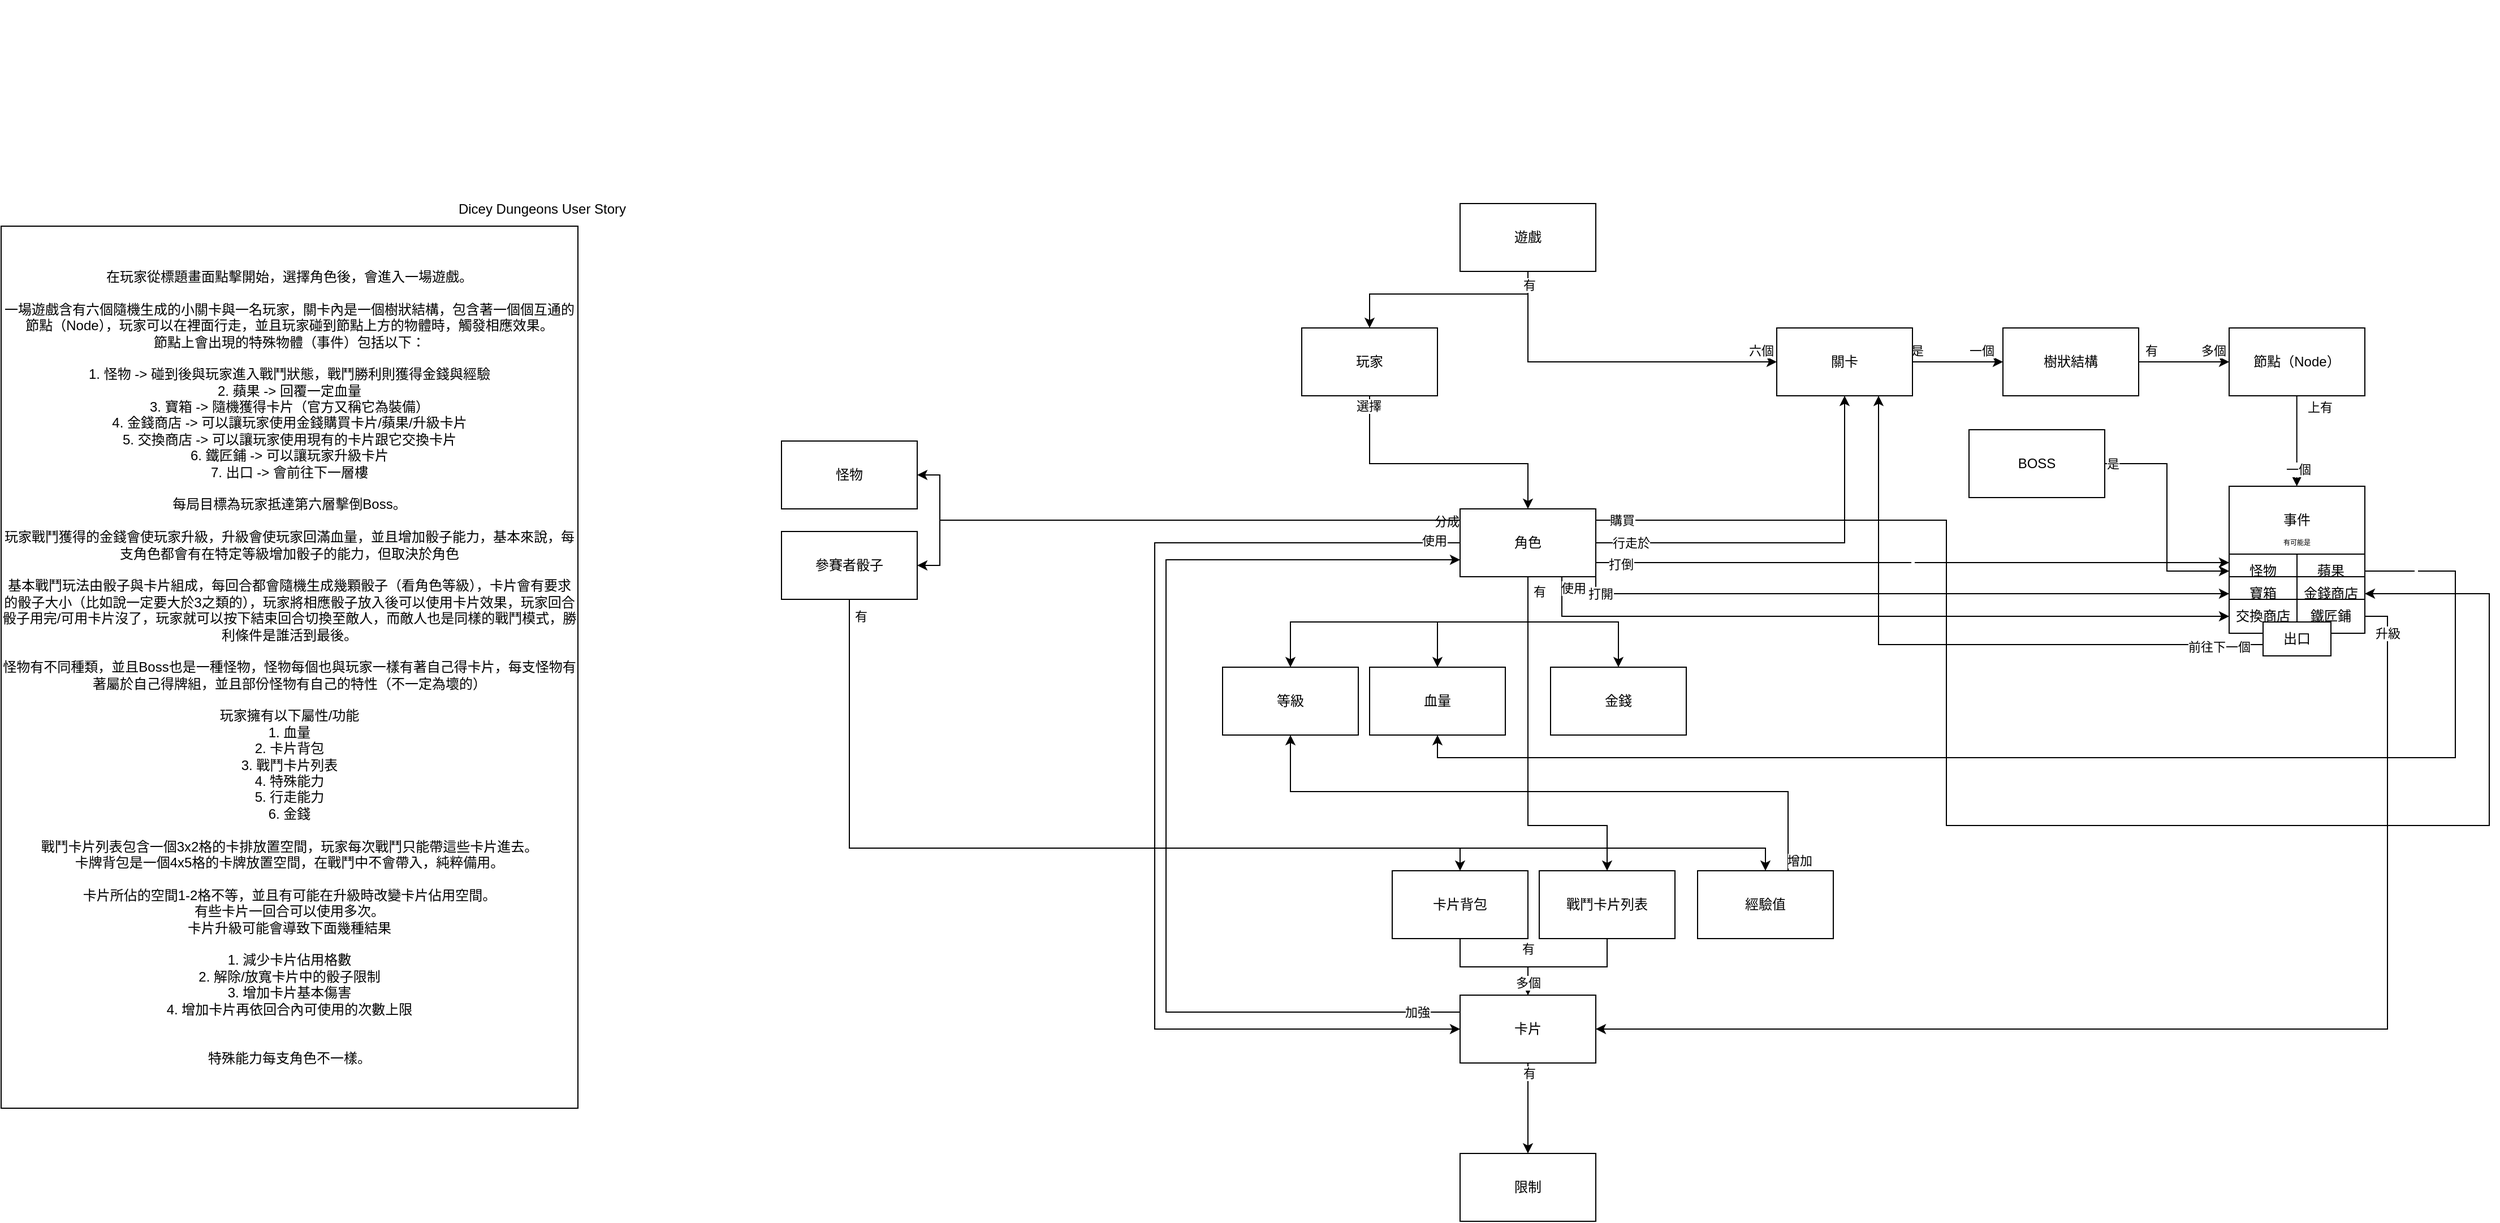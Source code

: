 <mxfile version="24.0.2" type="github">
  <diagram name="Page-1" id="lYpnVUzSc3Qyu4cNX6qX">
    <mxGraphModel dx="3303" dy="2152" grid="1" gridSize="10" guides="1" tooltips="1" connect="1" arrows="1" fold="1" page="1" pageScale="1" pageWidth="850" pageHeight="1100" math="0" shadow="0">
      <root>
        <mxCell id="0" />
        <mxCell id="1" parent="0" />
        <mxCell id="qSZU-KECuRgDc3QVDV8M-1" value="&lt;div&gt;&lt;br&gt;&lt;/div&gt;&lt;div&gt;在玩家從標題畫面點擊開始，選擇角色後，會進入一場遊戲。&lt;br&gt;&lt;/div&gt;&lt;div&gt;&lt;br&gt;&lt;/div&gt;&lt;div&gt;一場遊戲含有六個隨機生成的小關卡與一名玩家，關卡內是一個樹狀結構，包含著一個個互通的節點（Node），玩家可以在裡面行走，並且玩家碰到節點上方的物體時，觸發相應效果。&lt;/div&gt;&lt;div&gt;節點上會出現的特殊物體（事件）包括以下：&lt;/div&gt;&lt;div&gt;&lt;br&gt;&lt;/div&gt;&lt;div&gt;1. 怪物 -&amp;gt; 碰到後與玩家進入戰鬥狀態，戰鬥勝利則獲得金錢與經驗&lt;/div&gt;&lt;div&gt;2. 蘋果 -&amp;gt; 回覆一定血量&lt;/div&gt;&lt;div&gt;3. 寶箱 -&amp;gt; 隨機獲得卡片（官方又稱它為裝備）&lt;/div&gt;&lt;div&gt;4. 金錢商店 -&amp;gt; 可以讓玩家使用金錢購買卡片/蘋果/升級卡片&lt;/div&gt;&lt;div&gt;5. 交換商店 -&amp;gt; 可以讓玩家使用現有的卡片跟它交換卡片&lt;/div&gt;&lt;div&gt;6. 鐵匠鋪 -&amp;gt; 可以讓玩家升級卡片&lt;/div&gt;&lt;div&gt;7. 出口 -&amp;gt; 會前往下一層樓&lt;/div&gt;&lt;div&gt;&lt;br&gt;&lt;/div&gt;&lt;div&gt;每局目標為玩家抵達第六層擊倒Boss。&lt;/div&gt;&lt;div&gt;&lt;br&gt;&lt;/div&gt;&lt;div&gt;玩家戰鬥獲得的金錢會使玩家升級，升級會使玩家回滿血量，並且增加骰子能力，基本來說，每支角色都會有在特定等級增加骰子的能力，但取決於角色&lt;/div&gt;&lt;div&gt;&lt;br&gt;&lt;/div&gt;&lt;div&gt;基本戰鬥玩法由骰子與卡片組成，每回合都會隨機生成幾顆骰子（看角色等級），卡片會有要求的骰子大小（比如說一定要大於3之類的），玩家將相應骰子放入後可以使用卡片效果，玩家回合骰子用完/可用卡片沒了，玩家就可以按下結束回合切換至敵人，而敵人也是同樣的戰鬥模式，勝利條件是誰活到最後。&lt;/div&gt;&lt;div&gt;&lt;br&gt;&lt;/div&gt;&lt;div&gt;怪物有不同種類，並且Boss也是一種怪物，怪物每個也與玩家一樣有著自己得卡片，每支怪物有著屬於自己得牌組，並且部份怪物有自己的特性（不一定為壞的）&lt;/div&gt;&lt;div&gt;&lt;br&gt;&lt;/div&gt;&lt;div&gt;玩家擁有以下屬性/功能&lt;/div&gt;&lt;div&gt;1. 血量&lt;/div&gt;&lt;div&gt;2. 卡片背包&lt;/div&gt;&lt;div&gt;3. 戰鬥卡片列表&lt;/div&gt;&lt;div&gt;4. 特殊能力&lt;/div&gt;&lt;div&gt;5. 行走能力&lt;/div&gt;&lt;div&gt;6. 金錢&lt;br&gt;&lt;/div&gt;&lt;div&gt;&lt;br&gt;&lt;/div&gt;&lt;div&gt;戰鬥卡片列表包含一個3x2格的卡排放置空間，玩家每次戰鬥只能帶這些卡片進去。&lt;/div&gt;&lt;div&gt;卡牌背包是一個4x5格的卡牌放置空間，在戰鬥中不會帶入，純粹備用。&lt;/div&gt;&lt;div&gt;&lt;br&gt;&lt;/div&gt;&lt;div&gt;卡片所佔的空間1-2格不等，並且有可能在升級時改變卡片佔用空間。&lt;/div&gt;&lt;div&gt;有些卡片一回合可以使用多次。&lt;br&gt;&lt;/div&gt;&lt;div&gt;卡片升級可能會導致下面幾種結果&lt;/div&gt;&lt;div&gt;&lt;br&gt;&lt;/div&gt;&lt;div&gt;1. 減少卡片佔用格數&lt;/div&gt;&lt;div&gt;2. 解除/放寬卡片中的骰子限制&lt;/div&gt;&lt;div&gt;3. 增加卡片基本傷害&lt;/div&gt;&lt;div&gt;4. 增加卡片再依回合內可使用的次數上限&lt;/div&gt;&lt;div&gt;&lt;br&gt;&lt;/div&gt;&lt;div&gt;&lt;br&gt;&lt;/div&gt;&lt;div&gt;特殊能力每支角色不一樣。&lt;br&gt;&lt;/div&gt;&lt;div&gt;&lt;br&gt;&lt;/div&gt;" style="whiteSpace=wrap;html=1;" parent="1" vertex="1">
          <mxGeometry x="-1400" y="70" width="510" height="780" as="geometry" />
        </mxCell>
        <mxCell id="qSZU-KECuRgDc3QVDV8M-2" value="&lt;div&gt;Dicey Dungeons User Story&lt;/div&gt;" style="text;html=1;align=center;verticalAlign=middle;resizable=0;points=[];autosize=1;strokeColor=none;fillColor=none;" parent="1" vertex="1">
          <mxGeometry x="-1007.5" y="40" width="170" height="30" as="geometry" />
        </mxCell>
        <mxCell id="Ecn0aRqzuUECFdmPtdt--1" value="&amp;nbsp;" style="text;whiteSpace=wrap;html=1;" vertex="1" parent="1">
          <mxGeometry x="-240" y="-130" width="40" height="40" as="geometry" />
        </mxCell>
        <mxCell id="Ecn0aRqzuUECFdmPtdt--12" style="edgeStyle=orthogonalEdgeStyle;rounded=0;orthogonalLoop=1;jettySize=auto;html=1;entryX=0;entryY=0.5;entryDx=0;entryDy=0;" edge="1" parent="1" source="Ecn0aRqzuUECFdmPtdt--2" target="Ecn0aRqzuUECFdmPtdt--13">
          <mxGeometry relative="1" as="geometry">
            <mxPoint x="10" y="350" as="targetPoint" />
            <Array as="points">
              <mxPoint x="-50" y="190" />
            </Array>
          </mxGeometry>
        </mxCell>
        <mxCell id="Ecn0aRqzuUECFdmPtdt--29" value="六個" style="edgeLabel;html=1;align=center;verticalAlign=middle;resizable=0;points=[];" vertex="1" connectable="0" parent="Ecn0aRqzuUECFdmPtdt--12">
          <mxGeometry x="0.902" y="1" relative="1" as="geometry">
            <mxPoint y="-9" as="offset" />
          </mxGeometry>
        </mxCell>
        <mxCell id="Ecn0aRqzuUECFdmPtdt--111" style="edgeStyle=orthogonalEdgeStyle;rounded=0;orthogonalLoop=1;jettySize=auto;html=1;" edge="1" parent="1" source="Ecn0aRqzuUECFdmPtdt--2" target="Ecn0aRqzuUECFdmPtdt--110">
          <mxGeometry relative="1" as="geometry">
            <Array as="points">
              <mxPoint x="-50" y="130" />
              <mxPoint x="-190" y="130" />
            </Array>
          </mxGeometry>
        </mxCell>
        <mxCell id="Ecn0aRqzuUECFdmPtdt--113" value="有" style="edgeLabel;html=1;align=center;verticalAlign=middle;resizable=0;points=[];" vertex="1" connectable="0" parent="Ecn0aRqzuUECFdmPtdt--111">
          <mxGeometry x="-0.877" y="1" relative="1" as="geometry">
            <mxPoint as="offset" />
          </mxGeometry>
        </mxCell>
        <mxCell id="Ecn0aRqzuUECFdmPtdt--2" value="遊戲" style="whiteSpace=wrap;html=1;" vertex="1" parent="1">
          <mxGeometry x="-110" y="50" width="120" height="60" as="geometry" />
        </mxCell>
        <mxCell id="Ecn0aRqzuUECFdmPtdt--48" value="" style="edgeStyle=orthogonalEdgeStyle;rounded=0;orthogonalLoop=1;jettySize=auto;html=1;" edge="1" parent="1" source="Ecn0aRqzuUECFdmPtdt--3" target="Ecn0aRqzuUECFdmPtdt--47">
          <mxGeometry relative="1" as="geometry" />
        </mxCell>
        <mxCell id="Ecn0aRqzuUECFdmPtdt--49" value="有" style="edgeLabel;html=1;align=center;verticalAlign=middle;resizable=0;points=[];" vertex="1" connectable="0" parent="Ecn0aRqzuUECFdmPtdt--48">
          <mxGeometry x="-0.854" y="1" relative="1" as="geometry">
            <mxPoint x="9" y="1" as="offset" />
          </mxGeometry>
        </mxCell>
        <mxCell id="Ecn0aRqzuUECFdmPtdt--51" style="edgeStyle=orthogonalEdgeStyle;rounded=0;orthogonalLoop=1;jettySize=auto;html=1;" edge="1" parent="1" source="Ecn0aRqzuUECFdmPtdt--3" target="Ecn0aRqzuUECFdmPtdt--50">
          <mxGeometry relative="1" as="geometry" />
        </mxCell>
        <mxCell id="Ecn0aRqzuUECFdmPtdt--53" style="edgeStyle=orthogonalEdgeStyle;rounded=0;orthogonalLoop=1;jettySize=auto;html=1;entryX=0.5;entryY=1;entryDx=0;entryDy=0;" edge="1" parent="1" source="Ecn0aRqzuUECFdmPtdt--3" target="Ecn0aRqzuUECFdmPtdt--13">
          <mxGeometry relative="1" as="geometry" />
        </mxCell>
        <mxCell id="Ecn0aRqzuUECFdmPtdt--54" value="行走於" style="edgeLabel;html=1;align=center;verticalAlign=middle;resizable=0;points=[];" vertex="1" connectable="0" parent="Ecn0aRqzuUECFdmPtdt--53">
          <mxGeometry x="-0.901" y="2" relative="1" as="geometry">
            <mxPoint x="13" y="2" as="offset" />
          </mxGeometry>
        </mxCell>
        <mxCell id="Ecn0aRqzuUECFdmPtdt--57" value="&amp;nbsp;" style="edgeStyle=orthogonalEdgeStyle;rounded=0;orthogonalLoop=1;jettySize=auto;html=1;entryX=0;entryY=0.25;entryDx=0;entryDy=0;" edge="1" parent="1" source="Ecn0aRqzuUECFdmPtdt--3" target="Ecn0aRqzuUECFdmPtdt--36">
          <mxGeometry relative="1" as="geometry">
            <Array as="points">
              <mxPoint x="290" y="368" />
            </Array>
          </mxGeometry>
        </mxCell>
        <mxCell id="Ecn0aRqzuUECFdmPtdt--58" value="打倒" style="edgeLabel;html=1;align=center;verticalAlign=middle;resizable=0;points=[];" vertex="1" connectable="0" parent="Ecn0aRqzuUECFdmPtdt--57">
          <mxGeometry x="-0.921" y="-1" relative="1" as="geometry">
            <mxPoint as="offset" />
          </mxGeometry>
        </mxCell>
        <mxCell id="Ecn0aRqzuUECFdmPtdt--71" style="edgeStyle=orthogonalEdgeStyle;rounded=0;orthogonalLoop=1;jettySize=auto;html=1;entryX=0;entryY=0.5;entryDx=0;entryDy=0;" edge="1" parent="1" source="Ecn0aRqzuUECFdmPtdt--3" target="Ecn0aRqzuUECFdmPtdt--65">
          <mxGeometry relative="1" as="geometry">
            <Array as="points">
              <mxPoint x="-380" y="350" />
              <mxPoint x="-380" y="780" />
            </Array>
          </mxGeometry>
        </mxCell>
        <mxCell id="Ecn0aRqzuUECFdmPtdt--72" value="使用" style="edgeLabel;html=1;align=center;verticalAlign=middle;resizable=0;points=[];" vertex="1" connectable="0" parent="Ecn0aRqzuUECFdmPtdt--71">
          <mxGeometry x="-0.953" y="-2" relative="1" as="geometry">
            <mxPoint as="offset" />
          </mxGeometry>
        </mxCell>
        <mxCell id="Ecn0aRqzuUECFdmPtdt--89" style="edgeStyle=orthogonalEdgeStyle;rounded=0;orthogonalLoop=1;jettySize=auto;html=1;entryX=0.5;entryY=0;entryDx=0;entryDy=0;" edge="1" parent="1" source="Ecn0aRqzuUECFdmPtdt--3" target="Ecn0aRqzuUECFdmPtdt--88">
          <mxGeometry relative="1" as="geometry">
            <Array as="points">
              <mxPoint x="-50" y="420" />
              <mxPoint x="-260" y="420" />
            </Array>
          </mxGeometry>
        </mxCell>
        <mxCell id="Ecn0aRqzuUECFdmPtdt--93" style="edgeStyle=orthogonalEdgeStyle;rounded=0;orthogonalLoop=1;jettySize=auto;html=1;exitX=1;exitY=1;exitDx=0;exitDy=0;" edge="1" parent="1" source="Ecn0aRqzuUECFdmPtdt--3" target="Ecn0aRqzuUECFdmPtdt--38">
          <mxGeometry relative="1" as="geometry">
            <Array as="points">
              <mxPoint x="10" y="395" />
            </Array>
          </mxGeometry>
        </mxCell>
        <mxCell id="Ecn0aRqzuUECFdmPtdt--94" value="打開" style="edgeLabel;html=1;align=center;verticalAlign=middle;resizable=0;points=[];" vertex="1" connectable="0" parent="Ecn0aRqzuUECFdmPtdt--93">
          <mxGeometry x="-0.934" relative="1" as="geometry">
            <mxPoint as="offset" />
          </mxGeometry>
        </mxCell>
        <mxCell id="Ecn0aRqzuUECFdmPtdt--101" style="edgeStyle=orthogonalEdgeStyle;rounded=0;orthogonalLoop=1;jettySize=auto;html=1;exitX=0.75;exitY=1;exitDx=0;exitDy=0;entryX=0;entryY=0.5;entryDx=0;entryDy=0;" edge="1" parent="1" source="Ecn0aRqzuUECFdmPtdt--3" target="Ecn0aRqzuUECFdmPtdt--41">
          <mxGeometry relative="1" as="geometry">
            <Array as="points">
              <mxPoint x="-20" y="415" />
            </Array>
          </mxGeometry>
        </mxCell>
        <mxCell id="Ecn0aRqzuUECFdmPtdt--102" value="使用" style="edgeLabel;html=1;align=center;verticalAlign=middle;resizable=0;points=[];" vertex="1" connectable="0" parent="Ecn0aRqzuUECFdmPtdt--101">
          <mxGeometry x="-0.94" y="-3" relative="1" as="geometry">
            <mxPoint x="13" y="-9" as="offset" />
          </mxGeometry>
        </mxCell>
        <mxCell id="Ecn0aRqzuUECFdmPtdt--103" style="edgeStyle=orthogonalEdgeStyle;rounded=0;orthogonalLoop=1;jettySize=auto;html=1;exitX=1;exitY=0.25;exitDx=0;exitDy=0;entryX=1;entryY=0.5;entryDx=0;entryDy=0;" edge="1" parent="1" source="Ecn0aRqzuUECFdmPtdt--3" target="Ecn0aRqzuUECFdmPtdt--39">
          <mxGeometry relative="1" as="geometry">
            <Array as="points">
              <mxPoint x="10" y="330" />
              <mxPoint x="320" y="330" />
              <mxPoint x="320" y="600" />
              <mxPoint x="800" y="600" />
              <mxPoint x="800" y="395" />
            </Array>
          </mxGeometry>
        </mxCell>
        <mxCell id="Ecn0aRqzuUECFdmPtdt--104" value="購買" style="edgeLabel;html=1;align=center;verticalAlign=middle;resizable=0;points=[];" vertex="1" connectable="0" parent="Ecn0aRqzuUECFdmPtdt--103">
          <mxGeometry x="-0.96" relative="1" as="geometry">
            <mxPoint as="offset" />
          </mxGeometry>
        </mxCell>
        <mxCell id="Ecn0aRqzuUECFdmPtdt--120" style="edgeStyle=orthogonalEdgeStyle;rounded=0;orthogonalLoop=1;jettySize=auto;html=1;exitX=0;exitY=0.25;exitDx=0;exitDy=0;entryX=1;entryY=0.5;entryDx=0;entryDy=0;" edge="1" parent="1" source="Ecn0aRqzuUECFdmPtdt--3" target="Ecn0aRqzuUECFdmPtdt--121">
          <mxGeometry relative="1" as="geometry">
            <mxPoint x="-553.548" y="335.032" as="targetPoint" />
            <Array as="points">
              <mxPoint x="-110" y="330" />
              <mxPoint x="-570" y="330" />
              <mxPoint x="-570" y="290" />
            </Array>
          </mxGeometry>
        </mxCell>
        <mxCell id="Ecn0aRqzuUECFdmPtdt--123" value="分成" style="edgeLabel;html=1;align=center;verticalAlign=middle;resizable=0;points=[];" vertex="1" connectable="0" parent="Ecn0aRqzuUECFdmPtdt--120">
          <mxGeometry x="-0.934" y="1" relative="1" as="geometry">
            <mxPoint as="offset" />
          </mxGeometry>
        </mxCell>
        <mxCell id="Ecn0aRqzuUECFdmPtdt--126" style="edgeStyle=orthogonalEdgeStyle;rounded=0;orthogonalLoop=1;jettySize=auto;html=1;exitX=0;exitY=0.25;exitDx=0;exitDy=0;" edge="1" parent="1" source="Ecn0aRqzuUECFdmPtdt--3" target="Ecn0aRqzuUECFdmPtdt--124">
          <mxGeometry relative="1" as="geometry">
            <Array as="points">
              <mxPoint x="-110" y="330" />
              <mxPoint x="-570" y="330" />
              <mxPoint x="-570" y="370" />
            </Array>
          </mxGeometry>
        </mxCell>
        <mxCell id="Ecn0aRqzuUECFdmPtdt--131" style="edgeStyle=orthogonalEdgeStyle;rounded=0;orthogonalLoop=1;jettySize=auto;html=1;" edge="1" parent="1" source="Ecn0aRqzuUECFdmPtdt--3" target="Ecn0aRqzuUECFdmPtdt--64">
          <mxGeometry relative="1" as="geometry">
            <Array as="points">
              <mxPoint x="-50" y="600" />
              <mxPoint x="20" y="600" />
            </Array>
          </mxGeometry>
        </mxCell>
        <mxCell id="Ecn0aRqzuUECFdmPtdt--3" value="角色" style="whiteSpace=wrap;html=1;" vertex="1" parent="1">
          <mxGeometry x="-110" y="320" width="120" height="60" as="geometry" />
        </mxCell>
        <mxCell id="Ecn0aRqzuUECFdmPtdt--17" value="" style="edgeStyle=orthogonalEdgeStyle;rounded=0;orthogonalLoop=1;jettySize=auto;html=1;" edge="1" parent="1" source="Ecn0aRqzuUECFdmPtdt--13" target="Ecn0aRqzuUECFdmPtdt--16">
          <mxGeometry relative="1" as="geometry" />
        </mxCell>
        <mxCell id="Ecn0aRqzuUECFdmPtdt--18" value="是" style="edgeLabel;html=1;align=center;verticalAlign=middle;resizable=0;points=[];" vertex="1" connectable="0" parent="Ecn0aRqzuUECFdmPtdt--17">
          <mxGeometry x="-0.906" y="1" relative="1" as="geometry">
            <mxPoint y="-9" as="offset" />
          </mxGeometry>
        </mxCell>
        <mxCell id="Ecn0aRqzuUECFdmPtdt--30" value="一個" style="edgeLabel;html=1;align=center;verticalAlign=middle;resizable=0;points=[];" vertex="1" connectable="0" parent="Ecn0aRqzuUECFdmPtdt--17">
          <mxGeometry x="0.759" relative="1" as="geometry">
            <mxPoint x="-10" y="-10" as="offset" />
          </mxGeometry>
        </mxCell>
        <mxCell id="Ecn0aRqzuUECFdmPtdt--13" value="關卡" style="rounded=0;whiteSpace=wrap;html=1;" vertex="1" parent="1">
          <mxGeometry x="170" y="160" width="120" height="60" as="geometry" />
        </mxCell>
        <mxCell id="Ecn0aRqzuUECFdmPtdt--23" value="" style="edgeStyle=orthogonalEdgeStyle;rounded=0;orthogonalLoop=1;jettySize=auto;html=1;" edge="1" parent="1" source="Ecn0aRqzuUECFdmPtdt--16" target="Ecn0aRqzuUECFdmPtdt--22">
          <mxGeometry relative="1" as="geometry" />
        </mxCell>
        <mxCell id="Ecn0aRqzuUECFdmPtdt--26" value="有" style="edgeLabel;html=1;align=center;verticalAlign=middle;resizable=0;points=[];" vertex="1" connectable="0" parent="Ecn0aRqzuUECFdmPtdt--23">
          <mxGeometry x="-0.725" relative="1" as="geometry">
            <mxPoint y="-10" as="offset" />
          </mxGeometry>
        </mxCell>
        <mxCell id="Ecn0aRqzuUECFdmPtdt--28" value="多個" style="edgeLabel;html=1;align=center;verticalAlign=middle;resizable=0;points=[];" vertex="1" connectable="0" parent="Ecn0aRqzuUECFdmPtdt--23">
          <mxGeometry x="0.642" y="2" relative="1" as="geometry">
            <mxPoint y="-8" as="offset" />
          </mxGeometry>
        </mxCell>
        <mxCell id="Ecn0aRqzuUECFdmPtdt--16" value="樹狀結構" style="rounded=0;whiteSpace=wrap;html=1;" vertex="1" parent="1">
          <mxGeometry x="370" y="160" width="120" height="60" as="geometry" />
        </mxCell>
        <mxCell id="Ecn0aRqzuUECFdmPtdt--19" value="&amp;nbsp;" style="text;whiteSpace=wrap;html=1;" vertex="1" parent="1">
          <mxGeometry x="-380" y="260" width="40" height="40" as="geometry" />
        </mxCell>
        <mxCell id="Ecn0aRqzuUECFdmPtdt--33" value="" style="edgeStyle=orthogonalEdgeStyle;rounded=0;orthogonalLoop=1;jettySize=auto;html=1;" edge="1" parent="1">
          <mxGeometry relative="1" as="geometry">
            <mxPoint x="629.83" y="220" as="sourcePoint" />
            <mxPoint x="629.83" y="300" as="targetPoint" />
          </mxGeometry>
        </mxCell>
        <mxCell id="Ecn0aRqzuUECFdmPtdt--34" value="上有" style="edgeLabel;html=1;align=center;verticalAlign=middle;resizable=0;points=[];" vertex="1" connectable="0" parent="Ecn0aRqzuUECFdmPtdt--33">
          <mxGeometry x="-0.858" relative="1" as="geometry">
            <mxPoint x="20" y="4" as="offset" />
          </mxGeometry>
        </mxCell>
        <mxCell id="Ecn0aRqzuUECFdmPtdt--35" value="一個" style="edgeLabel;html=1;align=center;verticalAlign=middle;resizable=0;points=[];" vertex="1" connectable="0" parent="Ecn0aRqzuUECFdmPtdt--33">
          <mxGeometry x="0.608" y="1" relative="1" as="geometry">
            <mxPoint as="offset" />
          </mxGeometry>
        </mxCell>
        <mxCell id="Ecn0aRqzuUECFdmPtdt--22" value="節點（Node）" style="whiteSpace=wrap;html=1;rounded=0;" vertex="1" parent="1">
          <mxGeometry x="570" y="160" width="120" height="60" as="geometry" />
        </mxCell>
        <mxCell id="Ecn0aRqzuUECFdmPtdt--27" value="&amp;nbsp;" style="text;whiteSpace=wrap;html=1;" vertex="1" parent="1">
          <mxGeometry x="210" width="40" height="40" as="geometry" />
        </mxCell>
        <mxCell id="Ecn0aRqzuUECFdmPtdt--31" value="&amp;nbsp;" style="text;whiteSpace=wrap;html=1;" vertex="1" parent="1">
          <mxGeometry x="20" y="80" width="40" height="40" as="geometry" />
        </mxCell>
        <mxCell id="Ecn0aRqzuUECFdmPtdt--32" value="事件" style="whiteSpace=wrap;html=1;rounded=0;" vertex="1" parent="1">
          <mxGeometry x="570" y="300" width="120" height="60" as="geometry" />
        </mxCell>
        <mxCell id="Ecn0aRqzuUECFdmPtdt--36" value="怪物" style="whiteSpace=wrap;html=1;" vertex="1" parent="1">
          <mxGeometry x="570" y="360" width="60" height="30" as="geometry" />
        </mxCell>
        <mxCell id="Ecn0aRqzuUECFdmPtdt--85" style="edgeStyle=orthogonalEdgeStyle;rounded=0;orthogonalLoop=1;jettySize=auto;html=1;entryX=0.5;entryY=1;entryDx=0;entryDy=0;" edge="1" parent="1" source="Ecn0aRqzuUECFdmPtdt--37" target="Ecn0aRqzuUECFdmPtdt--47">
          <mxGeometry relative="1" as="geometry">
            <Array as="points">
              <mxPoint x="770" y="375" />
              <mxPoint x="770" y="540" />
              <mxPoint x="-130" y="540" />
            </Array>
          </mxGeometry>
        </mxCell>
        <mxCell id="Ecn0aRqzuUECFdmPtdt--86" value="&amp;nbsp;" style="edgeLabel;html=1;align=center;verticalAlign=middle;resizable=0;points=[];" vertex="1" connectable="0" parent="Ecn0aRqzuUECFdmPtdt--85">
          <mxGeometry x="-0.923" y="-1" relative="1" as="geometry">
            <mxPoint as="offset" />
          </mxGeometry>
        </mxCell>
        <mxCell id="Ecn0aRqzuUECFdmPtdt--37" value="蘋果" style="whiteSpace=wrap;html=1;" vertex="1" parent="1">
          <mxGeometry x="630" y="360" width="60" height="30" as="geometry" />
        </mxCell>
        <mxCell id="Ecn0aRqzuUECFdmPtdt--38" value="寶箱" style="whiteSpace=wrap;html=1;" vertex="1" parent="1">
          <mxGeometry x="570" y="380" width="60" height="30" as="geometry" />
        </mxCell>
        <mxCell id="Ecn0aRqzuUECFdmPtdt--39" value="金錢商店" style="whiteSpace=wrap;html=1;" vertex="1" parent="1">
          <mxGeometry x="630" y="380" width="60" height="30" as="geometry" />
        </mxCell>
        <mxCell id="Ecn0aRqzuUECFdmPtdt--40" value="&amp;nbsp;" style="text;whiteSpace=wrap;html=1;" vertex="1" parent="1">
          <mxGeometry x="320" y="280" width="40" height="40" as="geometry" />
        </mxCell>
        <mxCell id="Ecn0aRqzuUECFdmPtdt--41" value="交換商店" style="whiteSpace=wrap;html=1;" vertex="1" parent="1">
          <mxGeometry x="570" y="400" width="60" height="30" as="geometry" />
        </mxCell>
        <mxCell id="Ecn0aRqzuUECFdmPtdt--42" value="鐵匠鋪" style="whiteSpace=wrap;html=1;" vertex="1" parent="1">
          <mxGeometry x="630" y="400" width="60" height="30" as="geometry" />
        </mxCell>
        <mxCell id="Ecn0aRqzuUECFdmPtdt--79" style="edgeStyle=orthogonalEdgeStyle;rounded=0;orthogonalLoop=1;jettySize=auto;html=1;entryX=0.75;entryY=1;entryDx=0;entryDy=0;" edge="1" parent="1" source="Ecn0aRqzuUECFdmPtdt--43" target="Ecn0aRqzuUECFdmPtdt--13">
          <mxGeometry relative="1" as="geometry">
            <Array as="points">
              <mxPoint x="260" y="440" />
            </Array>
          </mxGeometry>
        </mxCell>
        <mxCell id="Ecn0aRqzuUECFdmPtdt--80" value="前往下一個" style="edgeLabel;html=1;align=center;verticalAlign=middle;resizable=0;points=[];" vertex="1" connectable="0" parent="Ecn0aRqzuUECFdmPtdt--79">
          <mxGeometry x="-0.859" y="2" relative="1" as="geometry">
            <mxPoint as="offset" />
          </mxGeometry>
        </mxCell>
        <mxCell id="Ecn0aRqzuUECFdmPtdt--43" value="出口" style="whiteSpace=wrap;html=1;" vertex="1" parent="1">
          <mxGeometry x="600" y="420" width="60" height="30" as="geometry" />
        </mxCell>
        <mxCell id="Ecn0aRqzuUECFdmPtdt--44" value="有可能是" style="text;html=1;align=center;verticalAlign=middle;whiteSpace=wrap;rounded=0;fontSize=6;" vertex="1" parent="1">
          <mxGeometry x="605" y="340" width="50" height="20" as="geometry" />
        </mxCell>
        <mxCell id="Ecn0aRqzuUECFdmPtdt--45" value="&amp;nbsp;" style="text;whiteSpace=wrap;html=1;" vertex="1" parent="1">
          <mxGeometry x="-760" y="20" width="40" height="40" as="geometry" />
        </mxCell>
        <mxCell id="Ecn0aRqzuUECFdmPtdt--46" value="&amp;nbsp;" style="text;whiteSpace=wrap;html=1;" vertex="1" parent="1">
          <mxGeometry x="-260" y="210" width="40" height="40" as="geometry" />
        </mxCell>
        <mxCell id="Ecn0aRqzuUECFdmPtdt--47" value="血量" style="whiteSpace=wrap;html=1;" vertex="1" parent="1">
          <mxGeometry x="-190" y="460" width="120" height="60" as="geometry" />
        </mxCell>
        <mxCell id="Ecn0aRqzuUECFdmPtdt--50" value="金錢" style="whiteSpace=wrap;html=1;" vertex="1" parent="1">
          <mxGeometry x="-30" y="460" width="120" height="60" as="geometry" />
        </mxCell>
        <mxCell id="Ecn0aRqzuUECFdmPtdt--90" style="edgeStyle=orthogonalEdgeStyle;rounded=0;orthogonalLoop=1;jettySize=auto;html=1;entryX=0.5;entryY=1;entryDx=0;entryDy=0;" edge="1" parent="1" source="Ecn0aRqzuUECFdmPtdt--56" target="Ecn0aRqzuUECFdmPtdt--88">
          <mxGeometry relative="1" as="geometry">
            <Array as="points">
              <mxPoint x="180" y="570" />
              <mxPoint x="-260" y="570" />
            </Array>
          </mxGeometry>
        </mxCell>
        <mxCell id="Ecn0aRqzuUECFdmPtdt--91" value="增加" style="edgeLabel;html=1;align=center;verticalAlign=middle;resizable=0;points=[];" vertex="1" connectable="0" parent="Ecn0aRqzuUECFdmPtdt--90">
          <mxGeometry x="-0.941" y="-1" relative="1" as="geometry">
            <mxPoint x="9" y="7" as="offset" />
          </mxGeometry>
        </mxCell>
        <mxCell id="Ecn0aRqzuUECFdmPtdt--56" value="經驗值" style="whiteSpace=wrap;html=1;" vertex="1" parent="1">
          <mxGeometry x="100" y="640" width="120" height="60" as="geometry" />
        </mxCell>
        <mxCell id="Ecn0aRqzuUECFdmPtdt--66" style="edgeStyle=orthogonalEdgeStyle;rounded=0;orthogonalLoop=1;jettySize=auto;html=1;" edge="1" parent="1" source="Ecn0aRqzuUECFdmPtdt--62" target="Ecn0aRqzuUECFdmPtdt--65">
          <mxGeometry relative="1" as="geometry" />
        </mxCell>
        <mxCell id="Ecn0aRqzuUECFdmPtdt--68" value="有" style="edgeLabel;html=1;align=center;verticalAlign=middle;resizable=0;points=[];" vertex="1" connectable="0" parent="Ecn0aRqzuUECFdmPtdt--66">
          <mxGeometry x="-0.848" y="-2" relative="1" as="geometry">
            <mxPoint x="62" as="offset" />
          </mxGeometry>
        </mxCell>
        <mxCell id="Ecn0aRqzuUECFdmPtdt--62" value="卡片背包" style="rounded=0;whiteSpace=wrap;html=1;" vertex="1" parent="1">
          <mxGeometry x="-170" y="640" width="120" height="60" as="geometry" />
        </mxCell>
        <mxCell id="Ecn0aRqzuUECFdmPtdt--67" style="edgeStyle=orthogonalEdgeStyle;rounded=0;orthogonalLoop=1;jettySize=auto;html=1;entryX=0.5;entryY=0;entryDx=0;entryDy=0;" edge="1" parent="1" source="Ecn0aRqzuUECFdmPtdt--64" target="Ecn0aRqzuUECFdmPtdt--65">
          <mxGeometry relative="1" as="geometry" />
        </mxCell>
        <mxCell id="Ecn0aRqzuUECFdmPtdt--70" value="多個" style="edgeLabel;html=1;align=center;verticalAlign=middle;resizable=0;points=[];" vertex="1" connectable="0" parent="Ecn0aRqzuUECFdmPtdt--67">
          <mxGeometry x="0.809" relative="1" as="geometry">
            <mxPoint as="offset" />
          </mxGeometry>
        </mxCell>
        <mxCell id="Ecn0aRqzuUECFdmPtdt--64" value="戰鬥卡片列表" style="rounded=0;whiteSpace=wrap;html=1;" vertex="1" parent="1">
          <mxGeometry x="-40" y="640" width="120" height="60" as="geometry" />
        </mxCell>
        <mxCell id="Ecn0aRqzuUECFdmPtdt--75" style="edgeStyle=orthogonalEdgeStyle;rounded=0;orthogonalLoop=1;jettySize=auto;html=1;exitX=0;exitY=0.25;exitDx=0;exitDy=0;entryX=0;entryY=0.75;entryDx=0;entryDy=0;" edge="1" parent="1" source="Ecn0aRqzuUECFdmPtdt--65" target="Ecn0aRqzuUECFdmPtdt--3">
          <mxGeometry relative="1" as="geometry">
            <Array as="points">
              <mxPoint x="-370" y="765" />
              <mxPoint x="-370" y="365" />
            </Array>
          </mxGeometry>
        </mxCell>
        <mxCell id="Ecn0aRqzuUECFdmPtdt--76" value="加強" style="edgeLabel;html=1;align=center;verticalAlign=middle;resizable=0;points=[];" vertex="1" connectable="0" parent="Ecn0aRqzuUECFdmPtdt--75">
          <mxGeometry x="-0.916" relative="1" as="geometry">
            <mxPoint as="offset" />
          </mxGeometry>
        </mxCell>
        <mxCell id="Ecn0aRqzuUECFdmPtdt--106" value="" style="edgeStyle=orthogonalEdgeStyle;rounded=0;orthogonalLoop=1;jettySize=auto;html=1;" edge="1" parent="1" source="Ecn0aRqzuUECFdmPtdt--65" target="Ecn0aRqzuUECFdmPtdt--105">
          <mxGeometry relative="1" as="geometry" />
        </mxCell>
        <mxCell id="Ecn0aRqzuUECFdmPtdt--107" value="有" style="edgeLabel;html=1;align=center;verticalAlign=middle;resizable=0;points=[];" vertex="1" connectable="0" parent="Ecn0aRqzuUECFdmPtdt--106">
          <mxGeometry x="-0.787" y="1" relative="1" as="geometry">
            <mxPoint as="offset" />
          </mxGeometry>
        </mxCell>
        <mxCell id="Ecn0aRqzuUECFdmPtdt--65" value="卡片" style="whiteSpace=wrap;html=1;" vertex="1" parent="1">
          <mxGeometry x="-110" y="750" width="120" height="60" as="geometry" />
        </mxCell>
        <mxCell id="Ecn0aRqzuUECFdmPtdt--77" style="edgeStyle=orthogonalEdgeStyle;rounded=0;orthogonalLoop=1;jettySize=auto;html=1;exitX=1;exitY=0.5;exitDx=0;exitDy=0;" edge="1" parent="1" source="Ecn0aRqzuUECFdmPtdt--42">
          <mxGeometry relative="1" as="geometry">
            <mxPoint x="10" y="780" as="targetPoint" />
            <Array as="points">
              <mxPoint x="710" y="415" />
              <mxPoint x="710" y="780" />
              <mxPoint x="10" y="780" />
            </Array>
          </mxGeometry>
        </mxCell>
        <mxCell id="Ecn0aRqzuUECFdmPtdt--78" value="升級" style="edgeLabel;html=1;align=center;verticalAlign=middle;resizable=0;points=[];" vertex="1" connectable="0" parent="Ecn0aRqzuUECFdmPtdt--77">
          <mxGeometry x="-0.936" relative="1" as="geometry">
            <mxPoint as="offset" />
          </mxGeometry>
        </mxCell>
        <mxCell id="Ecn0aRqzuUECFdmPtdt--88" value="等級" style="whiteSpace=wrap;html=1;" vertex="1" parent="1">
          <mxGeometry x="-320" y="460" width="120" height="60" as="geometry" />
        </mxCell>
        <mxCell id="Ecn0aRqzuUECFdmPtdt--97" style="edgeStyle=orthogonalEdgeStyle;rounded=0;orthogonalLoop=1;jettySize=auto;html=1;entryX=0;entryY=0.5;entryDx=0;entryDy=0;" edge="1" parent="1" source="Ecn0aRqzuUECFdmPtdt--96" target="Ecn0aRqzuUECFdmPtdt--36">
          <mxGeometry relative="1" as="geometry" />
        </mxCell>
        <mxCell id="Ecn0aRqzuUECFdmPtdt--98" value="是" style="edgeLabel;html=1;align=center;verticalAlign=middle;resizable=0;points=[];" vertex="1" connectable="0" parent="Ecn0aRqzuUECFdmPtdt--97">
          <mxGeometry x="-0.934" relative="1" as="geometry">
            <mxPoint as="offset" />
          </mxGeometry>
        </mxCell>
        <mxCell id="Ecn0aRqzuUECFdmPtdt--96" value="BOSS" style="whiteSpace=wrap;html=1;" vertex="1" parent="1">
          <mxGeometry x="340" y="250" width="120" height="60" as="geometry" />
        </mxCell>
        <mxCell id="Ecn0aRqzuUECFdmPtdt--99" value="&amp;nbsp;" style="text;whiteSpace=wrap;html=1;" vertex="1" parent="1">
          <mxGeometry x="-440" y="90" width="40" height="40" as="geometry" />
        </mxCell>
        <mxCell id="Ecn0aRqzuUECFdmPtdt--105" value="限制" style="whiteSpace=wrap;html=1;" vertex="1" parent="1">
          <mxGeometry x="-110" y="890" width="120" height="60" as="geometry" />
        </mxCell>
        <mxCell id="Ecn0aRqzuUECFdmPtdt--112" style="edgeStyle=orthogonalEdgeStyle;rounded=0;orthogonalLoop=1;jettySize=auto;html=1;entryX=0.5;entryY=0;entryDx=0;entryDy=0;" edge="1" parent="1" source="Ecn0aRqzuUECFdmPtdt--110" target="Ecn0aRqzuUECFdmPtdt--3">
          <mxGeometry relative="1" as="geometry">
            <Array as="points">
              <mxPoint x="-190" y="280" />
              <mxPoint x="-50" y="280" />
            </Array>
          </mxGeometry>
        </mxCell>
        <mxCell id="Ecn0aRqzuUECFdmPtdt--114" value="選擇" style="edgeLabel;html=1;align=center;verticalAlign=middle;resizable=0;points=[];" vertex="1" connectable="0" parent="Ecn0aRqzuUECFdmPtdt--112">
          <mxGeometry x="-0.925" y="-1" relative="1" as="geometry">
            <mxPoint as="offset" />
          </mxGeometry>
        </mxCell>
        <mxCell id="Ecn0aRqzuUECFdmPtdt--110" value="玩家" style="whiteSpace=wrap;html=1;" vertex="1" parent="1">
          <mxGeometry x="-250" y="160" width="120" height="60" as="geometry" />
        </mxCell>
        <mxCell id="Ecn0aRqzuUECFdmPtdt--121" value="怪物" style="rounded=0;whiteSpace=wrap;html=1;" vertex="1" parent="1">
          <mxGeometry x="-710" y="260" width="120" height="60" as="geometry" />
        </mxCell>
        <mxCell id="Ecn0aRqzuUECFdmPtdt--127" style="edgeStyle=orthogonalEdgeStyle;rounded=0;orthogonalLoop=1;jettySize=auto;html=1;" edge="1" parent="1" source="Ecn0aRqzuUECFdmPtdt--124" target="Ecn0aRqzuUECFdmPtdt--62">
          <mxGeometry relative="1" as="geometry">
            <Array as="points">
              <mxPoint x="-650" y="620" />
              <mxPoint x="-110" y="620" />
            </Array>
          </mxGeometry>
        </mxCell>
        <mxCell id="Ecn0aRqzuUECFdmPtdt--128" value="有" style="edgeLabel;html=1;align=center;verticalAlign=middle;resizable=0;points=[];" vertex="1" connectable="0" parent="Ecn0aRqzuUECFdmPtdt--127">
          <mxGeometry x="-0.957" y="1" relative="1" as="geometry">
            <mxPoint x="9" y="-2" as="offset" />
          </mxGeometry>
        </mxCell>
        <mxCell id="Ecn0aRqzuUECFdmPtdt--130" style="edgeStyle=orthogonalEdgeStyle;rounded=0;orthogonalLoop=1;jettySize=auto;html=1;" edge="1" parent="1" source="Ecn0aRqzuUECFdmPtdt--124" target="Ecn0aRqzuUECFdmPtdt--56">
          <mxGeometry relative="1" as="geometry">
            <Array as="points">
              <mxPoint x="-650" y="620" />
              <mxPoint x="160" y="620" />
            </Array>
          </mxGeometry>
        </mxCell>
        <mxCell id="Ecn0aRqzuUECFdmPtdt--124" value="參賽者骰子" style="rounded=0;whiteSpace=wrap;html=1;" vertex="1" parent="1">
          <mxGeometry x="-710" y="340" width="120" height="60" as="geometry" />
        </mxCell>
      </root>
    </mxGraphModel>
  </diagram>
</mxfile>
